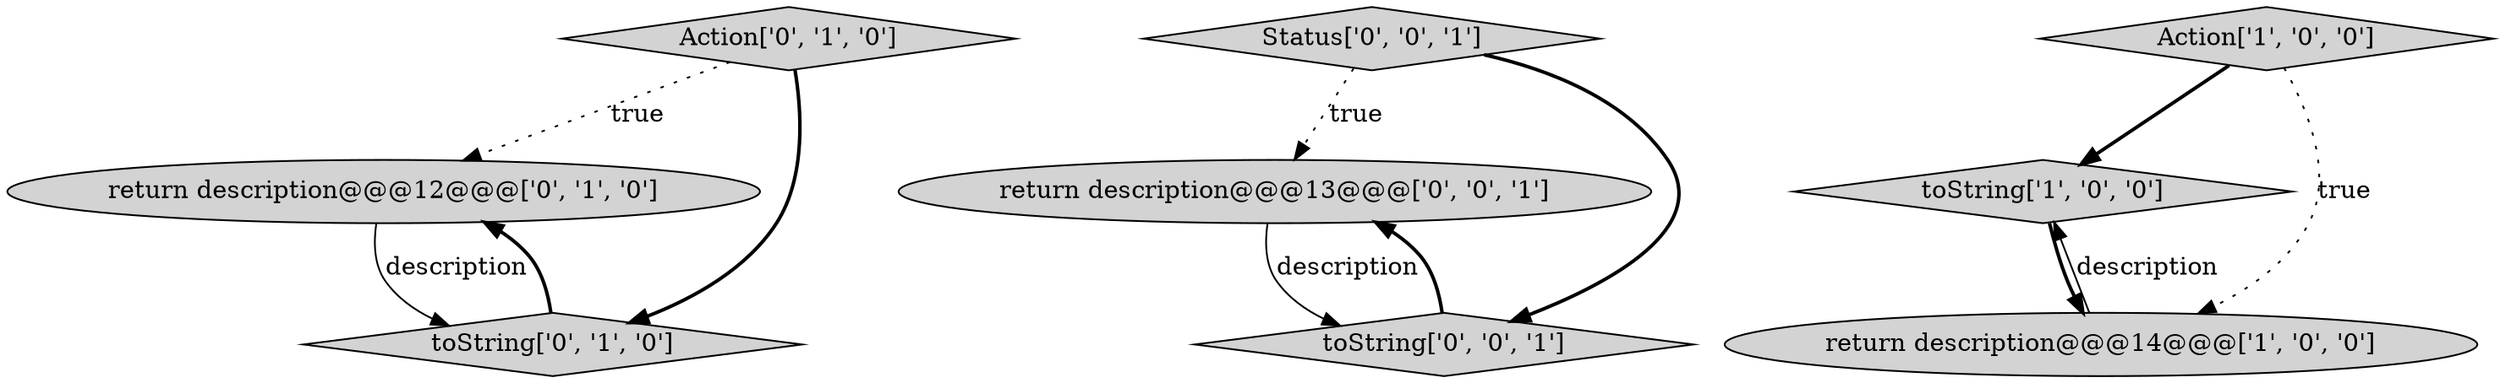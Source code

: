 digraph {
3 [style = filled, label = "return description@@@12@@@['0', '1', '0']", fillcolor = lightgray, shape = ellipse image = "AAA0AAABBB2BBB"];
4 [style = filled, label = "toString['0', '1', '0']", fillcolor = lightgray, shape = diamond image = "AAA0AAABBB2BBB"];
5 [style = filled, label = "Action['0', '1', '0']", fillcolor = lightgray, shape = diamond image = "AAA0AAABBB2BBB"];
8 [style = filled, label = "Status['0', '0', '1']", fillcolor = lightgray, shape = diamond image = "AAA0AAABBB3BBB"];
0 [style = filled, label = "toString['1', '0', '0']", fillcolor = lightgray, shape = diamond image = "AAA0AAABBB1BBB"];
7 [style = filled, label = "return description@@@13@@@['0', '0', '1']", fillcolor = lightgray, shape = ellipse image = "AAA0AAABBB3BBB"];
1 [style = filled, label = "return description@@@14@@@['1', '0', '0']", fillcolor = lightgray, shape = ellipse image = "AAA0AAABBB1BBB"];
2 [style = filled, label = "Action['1', '0', '0']", fillcolor = lightgray, shape = diamond image = "AAA0AAABBB1BBB"];
6 [style = filled, label = "toString['0', '0', '1']", fillcolor = lightgray, shape = diamond image = "AAA0AAABBB3BBB"];
7->6 [style = solid, label="description"];
2->1 [style = dotted, label="true"];
1->0 [style = solid, label="description"];
2->0 [style = bold, label=""];
6->7 [style = bold, label=""];
3->4 [style = solid, label="description"];
8->6 [style = bold, label=""];
8->7 [style = dotted, label="true"];
4->3 [style = bold, label=""];
0->1 [style = bold, label=""];
5->4 [style = bold, label=""];
5->3 [style = dotted, label="true"];
}
